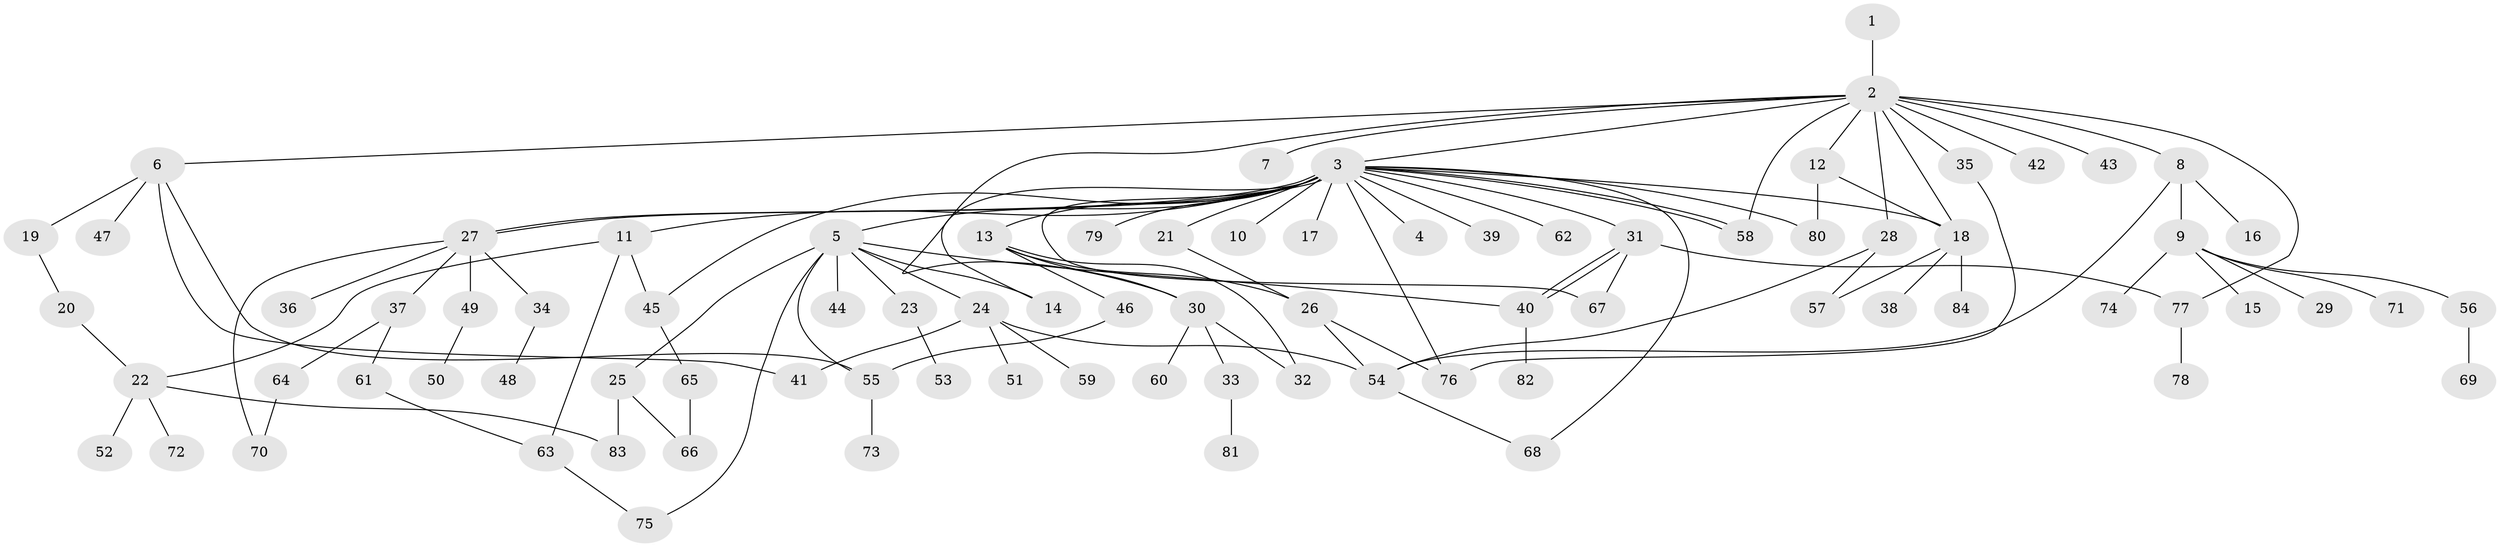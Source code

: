 // coarse degree distribution, {1: 0.5, 15: 0.02, 8: 0.02, 4: 0.12, 2: 0.18, 3: 0.06, 5: 0.06, 12: 0.02, 6: 0.02}
// Generated by graph-tools (version 1.1) at 2025/50/03/04/25 21:50:38]
// undirected, 84 vertices, 114 edges
graph export_dot {
graph [start="1"]
  node [color=gray90,style=filled];
  1;
  2;
  3;
  4;
  5;
  6;
  7;
  8;
  9;
  10;
  11;
  12;
  13;
  14;
  15;
  16;
  17;
  18;
  19;
  20;
  21;
  22;
  23;
  24;
  25;
  26;
  27;
  28;
  29;
  30;
  31;
  32;
  33;
  34;
  35;
  36;
  37;
  38;
  39;
  40;
  41;
  42;
  43;
  44;
  45;
  46;
  47;
  48;
  49;
  50;
  51;
  52;
  53;
  54;
  55;
  56;
  57;
  58;
  59;
  60;
  61;
  62;
  63;
  64;
  65;
  66;
  67;
  68;
  69;
  70;
  71;
  72;
  73;
  74;
  75;
  76;
  77;
  78;
  79;
  80;
  81;
  82;
  83;
  84;
  1 -- 2;
  2 -- 3;
  2 -- 6;
  2 -- 7;
  2 -- 8;
  2 -- 12;
  2 -- 18;
  2 -- 28;
  2 -- 30;
  2 -- 35;
  2 -- 42;
  2 -- 43;
  2 -- 58;
  2 -- 77;
  3 -- 4;
  3 -- 5;
  3 -- 10;
  3 -- 11;
  3 -- 13;
  3 -- 14;
  3 -- 17;
  3 -- 18;
  3 -- 21;
  3 -- 27;
  3 -- 27;
  3 -- 31;
  3 -- 39;
  3 -- 45;
  3 -- 58;
  3 -- 58;
  3 -- 62;
  3 -- 67;
  3 -- 68;
  3 -- 76;
  3 -- 79;
  3 -- 80;
  5 -- 14;
  5 -- 23;
  5 -- 24;
  5 -- 25;
  5 -- 40;
  5 -- 44;
  5 -- 55;
  5 -- 75;
  6 -- 19;
  6 -- 41;
  6 -- 47;
  6 -- 55;
  8 -- 9;
  8 -- 16;
  8 -- 54;
  9 -- 15;
  9 -- 29;
  9 -- 56;
  9 -- 71;
  9 -- 74;
  11 -- 22;
  11 -- 45;
  11 -- 63;
  12 -- 18;
  12 -- 80;
  13 -- 26;
  13 -- 30;
  13 -- 32;
  13 -- 46;
  18 -- 38;
  18 -- 57;
  18 -- 84;
  19 -- 20;
  20 -- 22;
  21 -- 26;
  22 -- 52;
  22 -- 72;
  22 -- 83;
  23 -- 53;
  24 -- 41;
  24 -- 51;
  24 -- 54;
  24 -- 59;
  25 -- 66;
  25 -- 83;
  26 -- 54;
  26 -- 76;
  27 -- 34;
  27 -- 36;
  27 -- 37;
  27 -- 49;
  27 -- 70;
  28 -- 54;
  28 -- 57;
  30 -- 32;
  30 -- 33;
  30 -- 60;
  31 -- 40;
  31 -- 40;
  31 -- 67;
  31 -- 77;
  33 -- 81;
  34 -- 48;
  35 -- 76;
  37 -- 61;
  37 -- 64;
  40 -- 82;
  45 -- 65;
  46 -- 55;
  49 -- 50;
  54 -- 68;
  55 -- 73;
  56 -- 69;
  61 -- 63;
  63 -- 75;
  64 -- 70;
  65 -- 66;
  77 -- 78;
}
